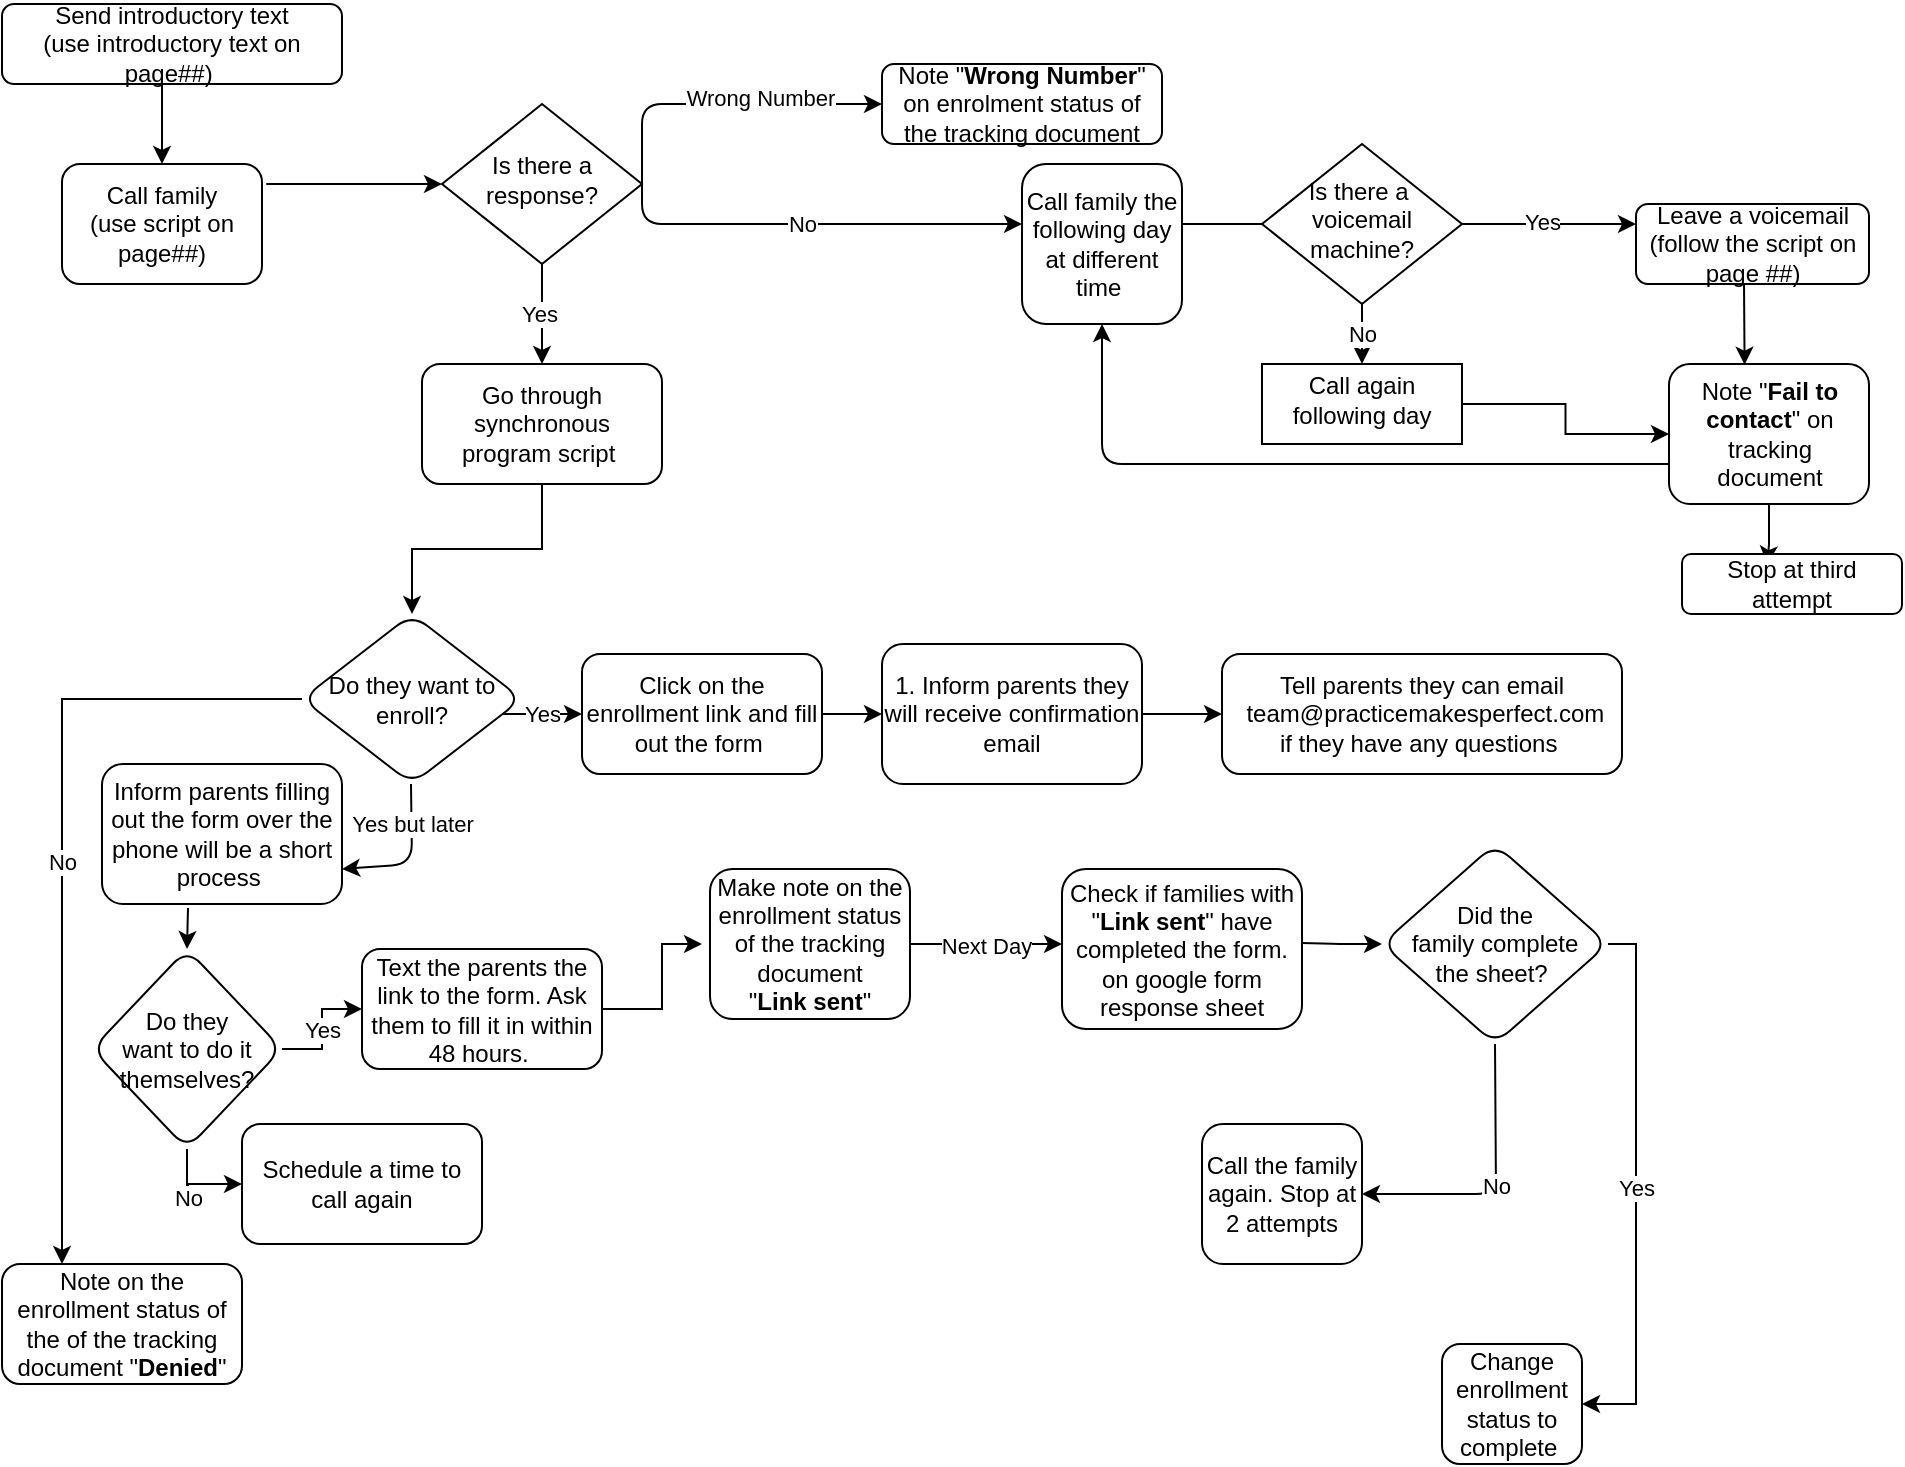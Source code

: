 <mxfile version="14.7.7" type="github">
  <diagram id="C5RBs43oDa-KdzZeNtuy" name="Page-1">
    <mxGraphModel dx="1022" dy="468" grid="1" gridSize="10" guides="1" tooltips="1" connect="1" arrows="1" fold="1" page="1" pageScale="1" pageWidth="827" pageHeight="1169" math="0" shadow="0">
      <root>
        <mxCell id="WIyWlLk6GJQsqaUBKTNV-0" />
        <mxCell id="WIyWlLk6GJQsqaUBKTNV-1" parent="WIyWlLk6GJQsqaUBKTNV-0" />
        <mxCell id="WIyWlLk6GJQsqaUBKTNV-3" value="Call family&lt;br&gt;(use script on page##)" style="rounded=1;whiteSpace=wrap;html=1;fontSize=12;glass=0;strokeWidth=1;shadow=0;" parent="WIyWlLk6GJQsqaUBKTNV-1" vertex="1">
          <mxGeometry x="40" y="90" width="100" height="60" as="geometry" />
        </mxCell>
        <mxCell id="rBAEiwgbKmZqc0lVwh0l-13" value="Yes&amp;nbsp;" style="edgeStyle=orthogonalEdgeStyle;rounded=0;orthogonalLoop=1;jettySize=auto;html=1;" parent="WIyWlLk6GJQsqaUBKTNV-1" source="WIyWlLk6GJQsqaUBKTNV-6" edge="1">
          <mxGeometry relative="1" as="geometry">
            <mxPoint x="280" y="190" as="targetPoint" />
            <Array as="points">
              <mxPoint x="280" y="160" />
              <mxPoint x="280" y="160" />
            </Array>
          </mxGeometry>
        </mxCell>
        <mxCell id="WIyWlLk6GJQsqaUBKTNV-6" value="Is there a response?" style="rhombus;whiteSpace=wrap;html=1;shadow=0;fontFamily=Helvetica;fontSize=12;align=center;strokeWidth=1;spacing=6;spacingTop=-4;" parent="WIyWlLk6GJQsqaUBKTNV-1" vertex="1">
          <mxGeometry x="230" y="60" width="100" height="80" as="geometry" />
        </mxCell>
        <mxCell id="rBAEiwgbKmZqc0lVwh0l-2" value="Note &quot;&lt;b&gt;Wrong Number&lt;/b&gt;&quot; on enrolment status of the tracking document" style="rounded=1;whiteSpace=wrap;html=1;" parent="WIyWlLk6GJQsqaUBKTNV-1" vertex="1">
          <mxGeometry x="450" y="40" width="140" height="40" as="geometry" />
        </mxCell>
        <mxCell id="rBAEiwgbKmZqc0lVwh0l-3" value="No" style="endArrow=classic;html=1;exitX=1;exitY=0.5;exitDx=0;exitDy=0;" parent="WIyWlLk6GJQsqaUBKTNV-1" source="WIyWlLk6GJQsqaUBKTNV-6" edge="1">
          <mxGeometry x="-0.048" width="50" height="50" relative="1" as="geometry">
            <mxPoint x="380" y="250" as="sourcePoint" />
            <mxPoint x="520" y="120" as="targetPoint" />
            <Array as="points">
              <mxPoint x="330" y="120" />
              <mxPoint x="390" y="120" />
            </Array>
            <mxPoint as="offset" />
          </mxGeometry>
        </mxCell>
        <mxCell id="1XXpo8e81PG24megDqNf-0" value="YES" style="edgeStyle=orthogonalEdgeStyle;rounded=0;orthogonalLoop=1;jettySize=auto;html=1;" parent="WIyWlLk6GJQsqaUBKTNV-1" source="rBAEiwgbKmZqc0lVwh0l-4" target="rBAEiwgbKmZqc0lVwh0l-5" edge="1">
          <mxGeometry relative="1" as="geometry">
            <Array as="points">
              <mxPoint x="620" y="120" />
              <mxPoint x="620" y="120" />
            </Array>
          </mxGeometry>
        </mxCell>
        <mxCell id="iRF3WbfXOvtt8t833y6c-2" value="Yes" style="edgeLabel;html=1;align=center;verticalAlign=middle;resizable=0;points=[];" vertex="1" connectable="0" parent="1XXpo8e81PG24megDqNf-0">
          <mxGeometry x="0.583" y="1" relative="1" as="geometry">
            <mxPoint as="offset" />
          </mxGeometry>
        </mxCell>
        <mxCell id="rBAEiwgbKmZqc0lVwh0l-4" value="Call family the following day at different time&amp;nbsp;" style="rounded=1;whiteSpace=wrap;html=1;" parent="WIyWlLk6GJQsqaUBKTNV-1" vertex="1">
          <mxGeometry x="520" y="90" width="80" height="80" as="geometry" />
        </mxCell>
        <mxCell id="rBAEiwgbKmZqc0lVwh0l-5" value="Leave a voicemail&lt;br&gt;(follow the script on page ##)" style="rounded=1;whiteSpace=wrap;html=1;" parent="WIyWlLk6GJQsqaUBKTNV-1" vertex="1">
          <mxGeometry x="827" y="110" width="116.5" height="40" as="geometry" />
        </mxCell>
        <mxCell id="nCj73KUFoRoJTRfW2_6J-18" value="" style="edgeStyle=orthogonalEdgeStyle;rounded=0;orthogonalLoop=1;jettySize=auto;html=1;entryX=0.388;entryY=0.167;entryDx=0;entryDy=0;entryPerimeter=0;" parent="WIyWlLk6GJQsqaUBKTNV-1" source="rBAEiwgbKmZqc0lVwh0l-9" edge="1" target="nCj73KUFoRoJTRfW2_6J-19">
          <mxGeometry relative="1" as="geometry">
            <mxPoint x="720" y="270" as="targetPoint" />
            <Array as="points" />
          </mxGeometry>
        </mxCell>
        <mxCell id="rBAEiwgbKmZqc0lVwh0l-9" value="&lt;span&gt;Note &quot;&lt;/span&gt;&lt;b&gt;Fail to contact&lt;/b&gt;&lt;span&gt;&quot; on tracking document&lt;/span&gt;" style="rounded=1;whiteSpace=wrap;html=1;" parent="WIyWlLk6GJQsqaUBKTNV-1" vertex="1">
          <mxGeometry x="843.5" y="190" width="100" height="70" as="geometry" />
        </mxCell>
        <mxCell id="rBAEiwgbKmZqc0lVwh0l-16" value="" style="edgeStyle=orthogonalEdgeStyle;rounded=0;orthogonalLoop=1;jettySize=auto;html=1;" parent="WIyWlLk6GJQsqaUBKTNV-1" source="rBAEiwgbKmZqc0lVwh0l-14" target="rBAEiwgbKmZqc0lVwh0l-15" edge="1">
          <mxGeometry relative="1" as="geometry" />
        </mxCell>
        <mxCell id="rBAEiwgbKmZqc0lVwh0l-14" value="Go through synchronous&lt;br&gt;program script&amp;nbsp;" style="rounded=1;whiteSpace=wrap;html=1;" parent="WIyWlLk6GJQsqaUBKTNV-1" vertex="1">
          <mxGeometry x="220" y="190" width="120" height="60" as="geometry" />
        </mxCell>
        <mxCell id="rBAEiwgbKmZqc0lVwh0l-44" value="No" style="edgeStyle=orthogonalEdgeStyle;rounded=0;orthogonalLoop=1;jettySize=auto;html=1;" parent="WIyWlLk6GJQsqaUBKTNV-1" source="rBAEiwgbKmZqc0lVwh0l-15" target="rBAEiwgbKmZqc0lVwh0l-43" edge="1">
          <mxGeometry relative="1" as="geometry">
            <Array as="points">
              <mxPoint x="40" y="358" />
            </Array>
          </mxGeometry>
        </mxCell>
        <mxCell id="rBAEiwgbKmZqc0lVwh0l-15" value="Do they want to enroll?" style="rhombus;whiteSpace=wrap;html=1;rounded=1;" parent="WIyWlLk6GJQsqaUBKTNV-1" vertex="1">
          <mxGeometry x="160" y="315" width="110" height="85" as="geometry" />
        </mxCell>
        <mxCell id="rBAEiwgbKmZqc0lVwh0l-20" value="" style="edgeStyle=orthogonalEdgeStyle;rounded=0;orthogonalLoop=1;jettySize=auto;html=1;" parent="WIyWlLk6GJQsqaUBKTNV-1" source="rBAEiwgbKmZqc0lVwh0l-18" edge="1">
          <mxGeometry relative="1" as="geometry">
            <mxPoint x="450" y="365" as="targetPoint" />
            <Array as="points">
              <mxPoint x="450" y="365" />
              <mxPoint x="450" y="365" />
            </Array>
          </mxGeometry>
        </mxCell>
        <mxCell id="rBAEiwgbKmZqc0lVwh0l-18" value="Click on the enrollment link and fill out the form&amp;nbsp;" style="rounded=1;whiteSpace=wrap;html=1;" parent="WIyWlLk6GJQsqaUBKTNV-1" vertex="1">
          <mxGeometry x="300" y="335" width="120" height="60" as="geometry" />
        </mxCell>
        <mxCell id="rBAEiwgbKmZqc0lVwh0l-22" value="" style="edgeStyle=orthogonalEdgeStyle;rounded=0;orthogonalLoop=1;jettySize=auto;html=1;" parent="WIyWlLk6GJQsqaUBKTNV-1" source="rBAEiwgbKmZqc0lVwh0l-19" target="rBAEiwgbKmZqc0lVwh0l-21" edge="1">
          <mxGeometry relative="1" as="geometry" />
        </mxCell>
        <mxCell id="rBAEiwgbKmZqc0lVwh0l-19" value="1. Inform parents they will receive confirmation email" style="whiteSpace=wrap;html=1;rounded=1;" parent="WIyWlLk6GJQsqaUBKTNV-1" vertex="1">
          <mxGeometry x="450" y="330" width="130" height="70" as="geometry" />
        </mxCell>
        <mxCell id="rBAEiwgbKmZqc0lVwh0l-21" value="Tell parents they can email&lt;br&gt;&amp;nbsp;team@practicemakesperfect.com&lt;br&gt;if they have any questions&amp;nbsp;" style="whiteSpace=wrap;html=1;rounded=1;" parent="WIyWlLk6GJQsqaUBKTNV-1" vertex="1">
          <mxGeometry x="620" y="335" width="200" height="60" as="geometry" />
        </mxCell>
        <mxCell id="rBAEiwgbKmZqc0lVwh0l-29" value="Yes but later" style="endArrow=classic;html=1;entryX=1;entryY=0.75;entryDx=0;entryDy=0;" parent="WIyWlLk6GJQsqaUBKTNV-1" target="rBAEiwgbKmZqc0lVwh0l-30" edge="1">
          <mxGeometry x="-0.467" width="50" height="50" relative="1" as="geometry">
            <mxPoint x="214.5" y="400" as="sourcePoint" />
            <mxPoint x="215" y="450" as="targetPoint" />
            <mxPoint as="offset" />
            <Array as="points">
              <mxPoint x="215" y="440" />
            </Array>
          </mxGeometry>
        </mxCell>
        <mxCell id="rBAEiwgbKmZqc0lVwh0l-30" value="Inform parents filling out the form over the phone will be a short process&amp;nbsp;&lt;br&gt;" style="rounded=1;whiteSpace=wrap;html=1;" parent="WIyWlLk6GJQsqaUBKTNV-1" vertex="1">
          <mxGeometry x="60" y="390" width="120" height="70" as="geometry" />
        </mxCell>
        <mxCell id="rBAEiwgbKmZqc0lVwh0l-34" value="" style="edgeStyle=orthogonalEdgeStyle;rounded=0;orthogonalLoop=1;jettySize=auto;html=1;" parent="WIyWlLk6GJQsqaUBKTNV-1" source="rBAEiwgbKmZqc0lVwh0l-31" edge="1">
          <mxGeometry relative="1" as="geometry">
            <mxPoint x="360" y="480" as="targetPoint" />
            <Array as="points">
              <mxPoint x="340" y="513" />
              <mxPoint x="340" y="480" />
            </Array>
          </mxGeometry>
        </mxCell>
        <mxCell id="rBAEiwgbKmZqc0lVwh0l-31" value="Text the parents the link to the form. Ask them to fill it in within 48 hours.&amp;nbsp;" style="whiteSpace=wrap;html=1;rounded=1;" parent="WIyWlLk6GJQsqaUBKTNV-1" vertex="1">
          <mxGeometry x="190" y="482.5" width="120" height="60" as="geometry" />
        </mxCell>
        <mxCell id="rBAEiwgbKmZqc0lVwh0l-36" value="Next Day" style="edgeStyle=orthogonalEdgeStyle;rounded=0;orthogonalLoop=1;jettySize=auto;html=1;exitX=1;exitY=0.5;exitDx=0;exitDy=0;" parent="WIyWlLk6GJQsqaUBKTNV-1" source="rBAEiwgbKmZqc0lVwh0l-33" edge="1">
          <mxGeometry relative="1" as="geometry">
            <mxPoint x="510" y="480" as="sourcePoint" />
            <mxPoint x="540" y="480" as="targetPoint" />
            <Array as="points" />
          </mxGeometry>
        </mxCell>
        <mxCell id="rBAEiwgbKmZqc0lVwh0l-33" value="Make note on the enrollment status of the tracking document&lt;br&gt;&quot;&lt;b&gt;Link sent&lt;/b&gt;&quot;" style="whiteSpace=wrap;html=1;rounded=1;" parent="WIyWlLk6GJQsqaUBKTNV-1" vertex="1">
          <mxGeometry x="364" y="442.5" width="100" height="75" as="geometry" />
        </mxCell>
        <mxCell id="rBAEiwgbKmZqc0lVwh0l-40" value="Yes" style="edgeStyle=orthogonalEdgeStyle;rounded=0;orthogonalLoop=1;jettySize=auto;html=1;exitX=1;exitY=0.5;exitDx=0;exitDy=0;" parent="WIyWlLk6GJQsqaUBKTNV-1" source="1XXpo8e81PG24megDqNf-9" target="rBAEiwgbKmZqc0lVwh0l-39" edge="1">
          <mxGeometry relative="1" as="geometry">
            <mxPoint x="890" y="490" as="sourcePoint" />
            <Array as="points">
              <mxPoint x="827" y="480" />
              <mxPoint x="827" y="710" />
            </Array>
          </mxGeometry>
        </mxCell>
        <mxCell id="rBAEiwgbKmZqc0lVwh0l-35" value="Check if families with &quot;&lt;b&gt;Link sent&lt;/b&gt;&quot; have completed the form. on google form response sheet" style="whiteSpace=wrap;html=1;rounded=1;" parent="WIyWlLk6GJQsqaUBKTNV-1" vertex="1">
          <mxGeometry x="540" y="442.5" width="120" height="80" as="geometry" />
        </mxCell>
        <mxCell id="rBAEiwgbKmZqc0lVwh0l-39" value="Change enrollment status to complete&amp;nbsp;" style="rounded=1;whiteSpace=wrap;html=1;" parent="WIyWlLk6GJQsqaUBKTNV-1" vertex="1">
          <mxGeometry x="730" y="680" width="70" height="60" as="geometry" />
        </mxCell>
        <mxCell id="rBAEiwgbKmZqc0lVwh0l-42" value="Call the family again. Stop at 2 attempts" style="rounded=1;whiteSpace=wrap;html=1;" parent="WIyWlLk6GJQsqaUBKTNV-1" vertex="1">
          <mxGeometry x="610" y="570" width="80" height="70" as="geometry" />
        </mxCell>
        <mxCell id="rBAEiwgbKmZqc0lVwh0l-43" value="Note on the enrollment status of the of the tracking document &quot;&lt;b&gt;Denied&lt;/b&gt;&quot;" style="whiteSpace=wrap;html=1;rounded=1;" parent="WIyWlLk6GJQsqaUBKTNV-1" vertex="1">
          <mxGeometry x="10" y="640" width="120" height="60" as="geometry" />
        </mxCell>
        <mxCell id="nCj73KUFoRoJTRfW2_6J-0" value="Send introductory text&lt;br&gt;(use introductory text on page##)&amp;nbsp;" style="rounded=1;whiteSpace=wrap;html=1;" parent="WIyWlLk6GJQsqaUBKTNV-1" vertex="1">
          <mxGeometry x="10" y="10" width="170" height="40" as="geometry" />
        </mxCell>
        <mxCell id="nCj73KUFoRoJTRfW2_6J-1" value="" style="endArrow=classic;html=1;entryX=0.5;entryY=0;entryDx=0;entryDy=0;" parent="WIyWlLk6GJQsqaUBKTNV-1" target="WIyWlLk6GJQsqaUBKTNV-3" edge="1">
          <mxGeometry width="50" height="50" relative="1" as="geometry">
            <mxPoint x="90" y="50" as="sourcePoint" />
            <mxPoint x="140" as="targetPoint" />
          </mxGeometry>
        </mxCell>
        <mxCell id="nCj73KUFoRoJTRfW2_6J-3" value="" style="endArrow=classic;html=1;entryX=0;entryY=0.5;entryDx=0;entryDy=0;exitX=1;exitY=0.5;exitDx=0;exitDy=0;" parent="WIyWlLk6GJQsqaUBKTNV-1" source="WIyWlLk6GJQsqaUBKTNV-6" target="rBAEiwgbKmZqc0lVwh0l-2" edge="1">
          <mxGeometry width="50" height="50" relative="1" as="geometry">
            <mxPoint x="460" y="210" as="sourcePoint" />
            <mxPoint x="510" y="160" as="targetPoint" />
            <Array as="points">
              <mxPoint x="330" y="60" />
              <mxPoint x="420" y="60" />
            </Array>
          </mxGeometry>
        </mxCell>
        <mxCell id="1XXpo8e81PG24megDqNf-15" value="Wrong Number" style="edgeLabel;html=1;align=center;verticalAlign=middle;resizable=0;points=[];" parent="nCj73KUFoRoJTRfW2_6J-3" vertex="1" connectable="0">
          <mxGeometry x="0.233" y="3" relative="1" as="geometry">
            <mxPoint as="offset" />
          </mxGeometry>
        </mxCell>
        <mxCell id="nCj73KUFoRoJTRfW2_6J-8" value="" style="endArrow=classic;html=1;entryX=0;entryY=0.5;entryDx=0;entryDy=0;" parent="WIyWlLk6GJQsqaUBKTNV-1" target="WIyWlLk6GJQsqaUBKTNV-6" edge="1">
          <mxGeometry width="50" height="50" relative="1" as="geometry">
            <mxPoint x="150" y="100" as="sourcePoint" />
            <mxPoint x="200" y="50" as="targetPoint" />
            <Array as="points">
              <mxPoint x="140" y="100" />
              <mxPoint x="150" y="100" />
            </Array>
          </mxGeometry>
        </mxCell>
        <mxCell id="nCj73KUFoRoJTRfW2_6J-13" value="Yes" style="endArrow=classic;html=1;entryX=0;entryY=0.5;entryDx=0;entryDy=0;" parent="WIyWlLk6GJQsqaUBKTNV-1" target="rBAEiwgbKmZqc0lVwh0l-18" edge="1">
          <mxGeometry width="50" height="50" relative="1" as="geometry">
            <mxPoint x="260" y="365" as="sourcePoint" />
            <mxPoint x="310" y="315" as="targetPoint" />
          </mxGeometry>
        </mxCell>
        <mxCell id="nCj73KUFoRoJTRfW2_6J-19" value="Stop at third attempt" style="rounded=1;whiteSpace=wrap;html=1;" parent="WIyWlLk6GJQsqaUBKTNV-1" vertex="1">
          <mxGeometry x="850" y="285" width="110" height="30" as="geometry" />
        </mxCell>
        <mxCell id="nCj73KUFoRoJTRfW2_6J-20" value="" style="endArrow=classic;html=1;" parent="WIyWlLk6GJQsqaUBKTNV-1" edge="1">
          <mxGeometry width="50" height="50" relative="1" as="geometry">
            <mxPoint x="844" y="240" as="sourcePoint" />
            <mxPoint x="560" y="170" as="targetPoint" />
            <Array as="points">
              <mxPoint x="560" y="240" />
              <mxPoint x="560" y="205" />
            </Array>
          </mxGeometry>
        </mxCell>
        <mxCell id="1XXpo8e81PG24megDqNf-12" value="Yes" style="edgeStyle=orthogonalEdgeStyle;rounded=0;orthogonalLoop=1;jettySize=auto;html=1;" parent="WIyWlLk6GJQsqaUBKTNV-1" source="1XXpo8e81PG24megDqNf-2" target="rBAEiwgbKmZqc0lVwh0l-31" edge="1">
          <mxGeometry relative="1" as="geometry" />
        </mxCell>
        <mxCell id="1XXpo8e81PG24megDqNf-13" value="No" style="edgeStyle=orthogonalEdgeStyle;rounded=0;orthogonalLoop=1;jettySize=auto;html=1;" parent="WIyWlLk6GJQsqaUBKTNV-1" source="1XXpo8e81PG24megDqNf-2" edge="1">
          <mxGeometry relative="1" as="geometry">
            <mxPoint x="130" y="600" as="targetPoint" />
            <Array as="points">
              <mxPoint x="103" y="611" />
              <mxPoint x="103" y="611" />
            </Array>
          </mxGeometry>
        </mxCell>
        <mxCell id="1XXpo8e81PG24megDqNf-2" value="Do they &lt;br&gt;want to do it themselves?" style="rhombus;whiteSpace=wrap;html=1;rounded=1;" parent="WIyWlLk6GJQsqaUBKTNV-1" vertex="1">
          <mxGeometry x="55" y="482.5" width="95" height="100" as="geometry" />
        </mxCell>
        <mxCell id="1XXpo8e81PG24megDqNf-7" value="" style="endArrow=classic;html=1;" parent="WIyWlLk6GJQsqaUBKTNV-1" edge="1">
          <mxGeometry width="50" height="50" relative="1" as="geometry">
            <mxPoint x="660" y="479.5" as="sourcePoint" />
            <mxPoint x="700" y="480" as="targetPoint" />
            <Array as="points">
              <mxPoint x="680" y="480" />
            </Array>
          </mxGeometry>
        </mxCell>
        <mxCell id="1XXpo8e81PG24megDqNf-9" value="Did the &lt;br&gt;family complete &lt;br&gt;the sheet?&amp;nbsp;" style="rhombus;whiteSpace=wrap;html=1;rounded=1;" parent="WIyWlLk6GJQsqaUBKTNV-1" vertex="1">
          <mxGeometry x="700" y="430" width="113" height="100" as="geometry" />
        </mxCell>
        <mxCell id="1XXpo8e81PG24megDqNf-10" value="No" style="endArrow=classic;html=1;entryX=1;entryY=0.5;entryDx=0;entryDy=0;exitX=0.5;exitY=1;exitDx=0;exitDy=0;" parent="WIyWlLk6GJQsqaUBKTNV-1" source="1XXpo8e81PG24megDqNf-9" target="rBAEiwgbKmZqc0lVwh0l-42" edge="1">
          <mxGeometry width="50" height="50" relative="1" as="geometry">
            <mxPoint x="774" y="530" as="sourcePoint" />
            <mxPoint x="774" y="610" as="targetPoint" />
            <Array as="points">
              <mxPoint x="757" y="605" />
            </Array>
          </mxGeometry>
        </mxCell>
        <mxCell id="1XXpo8e81PG24megDqNf-11" value="" style="endArrow=classic;html=1;entryX=0.5;entryY=0;entryDx=0;entryDy=0;" parent="WIyWlLk6GJQsqaUBKTNV-1" target="1XXpo8e81PG24megDqNf-2" edge="1">
          <mxGeometry width="50" height="50" relative="1" as="geometry">
            <mxPoint x="103" y="462" as="sourcePoint" />
            <mxPoint x="160" y="410" as="targetPoint" />
          </mxGeometry>
        </mxCell>
        <mxCell id="1XXpo8e81PG24megDqNf-14" value="Schedule a time to call again" style="rounded=1;whiteSpace=wrap;html=1;" parent="WIyWlLk6GJQsqaUBKTNV-1" vertex="1">
          <mxGeometry x="130" y="570" width="120" height="60" as="geometry" />
        </mxCell>
        <mxCell id="iRF3WbfXOvtt8t833y6c-4" value="No" style="edgeStyle=orthogonalEdgeStyle;rounded=0;orthogonalLoop=1;jettySize=auto;html=1;" edge="1" parent="WIyWlLk6GJQsqaUBKTNV-1" source="iRF3WbfXOvtt8t833y6c-0" target="iRF3WbfXOvtt8t833y6c-3">
          <mxGeometry relative="1" as="geometry" />
        </mxCell>
        <mxCell id="iRF3WbfXOvtt8t833y6c-0" value="Is there a&amp;nbsp;&lt;br&gt;voicemail&lt;br&gt;machine?" style="rhombus;whiteSpace=wrap;html=1;shadow=0;fontFamily=Helvetica;fontSize=12;align=center;strokeWidth=1;spacing=6;spacingTop=-4;" vertex="1" parent="WIyWlLk6GJQsqaUBKTNV-1">
          <mxGeometry x="640" y="80" width="100" height="80" as="geometry" />
        </mxCell>
        <mxCell id="iRF3WbfXOvtt8t833y6c-5" value="" style="edgeStyle=orthogonalEdgeStyle;rounded=0;orthogonalLoop=1;jettySize=auto;html=1;" edge="1" parent="WIyWlLk6GJQsqaUBKTNV-1" source="iRF3WbfXOvtt8t833y6c-3" target="rBAEiwgbKmZqc0lVwh0l-9">
          <mxGeometry relative="1" as="geometry" />
        </mxCell>
        <mxCell id="iRF3WbfXOvtt8t833y6c-3" value="Call again following day" style="whiteSpace=wrap;html=1;shadow=0;strokeWidth=1;spacing=6;spacingTop=-4;" vertex="1" parent="WIyWlLk6GJQsqaUBKTNV-1">
          <mxGeometry x="640" y="190" width="100" height="40" as="geometry" />
        </mxCell>
        <mxCell id="iRF3WbfXOvtt8t833y6c-6" value="" style="endArrow=classic;html=1;entryX=0.378;entryY=0.005;entryDx=0;entryDy=0;entryPerimeter=0;" edge="1" parent="WIyWlLk6GJQsqaUBKTNV-1" target="rBAEiwgbKmZqc0lVwh0l-9">
          <mxGeometry width="50" height="50" relative="1" as="geometry">
            <mxPoint x="881" y="150" as="sourcePoint" />
            <mxPoint x="930" y="100" as="targetPoint" />
          </mxGeometry>
        </mxCell>
      </root>
    </mxGraphModel>
  </diagram>
</mxfile>
